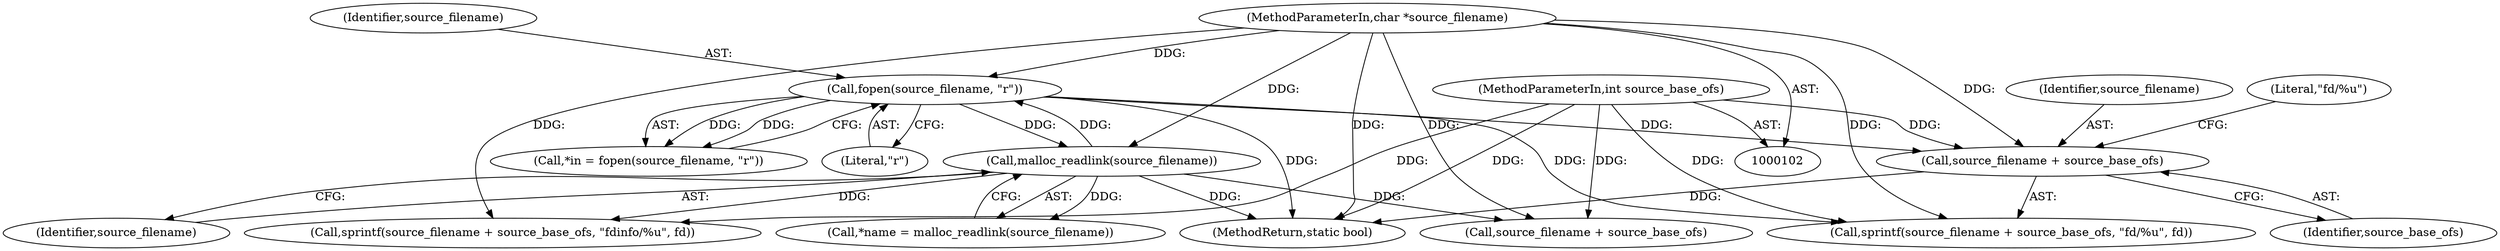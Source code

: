 digraph "0_abrt_d6e2f6f128cef4c21cb80941ae674c9842681aa7@pointer" {
"1000130" [label="(Call,source_filename + source_base_ofs)"];
"1000162" [label="(Call,fopen(source_filename, \"r\"))"];
"1000104" [label="(MethodParameterIn,char *source_filename)"];
"1000138" [label="(Call,malloc_readlink(source_filename))"];
"1000105" [label="(MethodParameterIn,int source_base_ofs)"];
"1000151" [label="(Call,sprintf(source_filename + source_base_ofs, \"fdinfo/%u\", fd))"];
"1000162" [label="(Call,fopen(source_filename, \"r\"))"];
"1000131" [label="(Identifier,source_filename)"];
"1000232" [label="(MethodReturn,static bool)"];
"1000104" [label="(MethodParameterIn,char *source_filename)"];
"1000136" [label="(Call,*name = malloc_readlink(source_filename))"];
"1000132" [label="(Identifier,source_base_ofs)"];
"1000160" [label="(Call,*in = fopen(source_filename, \"r\"))"];
"1000129" [label="(Call,sprintf(source_filename + source_base_ofs, \"fd/%u\", fd))"];
"1000152" [label="(Call,source_filename + source_base_ofs)"];
"1000133" [label="(Literal,\"fd/%u\")"];
"1000130" [label="(Call,source_filename + source_base_ofs)"];
"1000105" [label="(MethodParameterIn,int source_base_ofs)"];
"1000164" [label="(Literal,\"r\")"];
"1000139" [label="(Identifier,source_filename)"];
"1000163" [label="(Identifier,source_filename)"];
"1000138" [label="(Call,malloc_readlink(source_filename))"];
"1000130" -> "1000129"  [label="AST: "];
"1000130" -> "1000132"  [label="CFG: "];
"1000131" -> "1000130"  [label="AST: "];
"1000132" -> "1000130"  [label="AST: "];
"1000133" -> "1000130"  [label="CFG: "];
"1000130" -> "1000232"  [label="DDG: "];
"1000162" -> "1000130"  [label="DDG: "];
"1000104" -> "1000130"  [label="DDG: "];
"1000105" -> "1000130"  [label="DDG: "];
"1000162" -> "1000160"  [label="AST: "];
"1000162" -> "1000164"  [label="CFG: "];
"1000163" -> "1000162"  [label="AST: "];
"1000164" -> "1000162"  [label="AST: "];
"1000160" -> "1000162"  [label="CFG: "];
"1000162" -> "1000232"  [label="DDG: "];
"1000162" -> "1000129"  [label="DDG: "];
"1000162" -> "1000138"  [label="DDG: "];
"1000162" -> "1000160"  [label="DDG: "];
"1000162" -> "1000160"  [label="DDG: "];
"1000104" -> "1000162"  [label="DDG: "];
"1000138" -> "1000162"  [label="DDG: "];
"1000104" -> "1000102"  [label="AST: "];
"1000104" -> "1000232"  [label="DDG: "];
"1000104" -> "1000129"  [label="DDG: "];
"1000104" -> "1000138"  [label="DDG: "];
"1000104" -> "1000151"  [label="DDG: "];
"1000104" -> "1000152"  [label="DDG: "];
"1000138" -> "1000136"  [label="AST: "];
"1000138" -> "1000139"  [label="CFG: "];
"1000139" -> "1000138"  [label="AST: "];
"1000136" -> "1000138"  [label="CFG: "];
"1000138" -> "1000232"  [label="DDG: "];
"1000138" -> "1000136"  [label="DDG: "];
"1000138" -> "1000151"  [label="DDG: "];
"1000138" -> "1000152"  [label="DDG: "];
"1000105" -> "1000102"  [label="AST: "];
"1000105" -> "1000232"  [label="DDG: "];
"1000105" -> "1000129"  [label="DDG: "];
"1000105" -> "1000151"  [label="DDG: "];
"1000105" -> "1000152"  [label="DDG: "];
}
